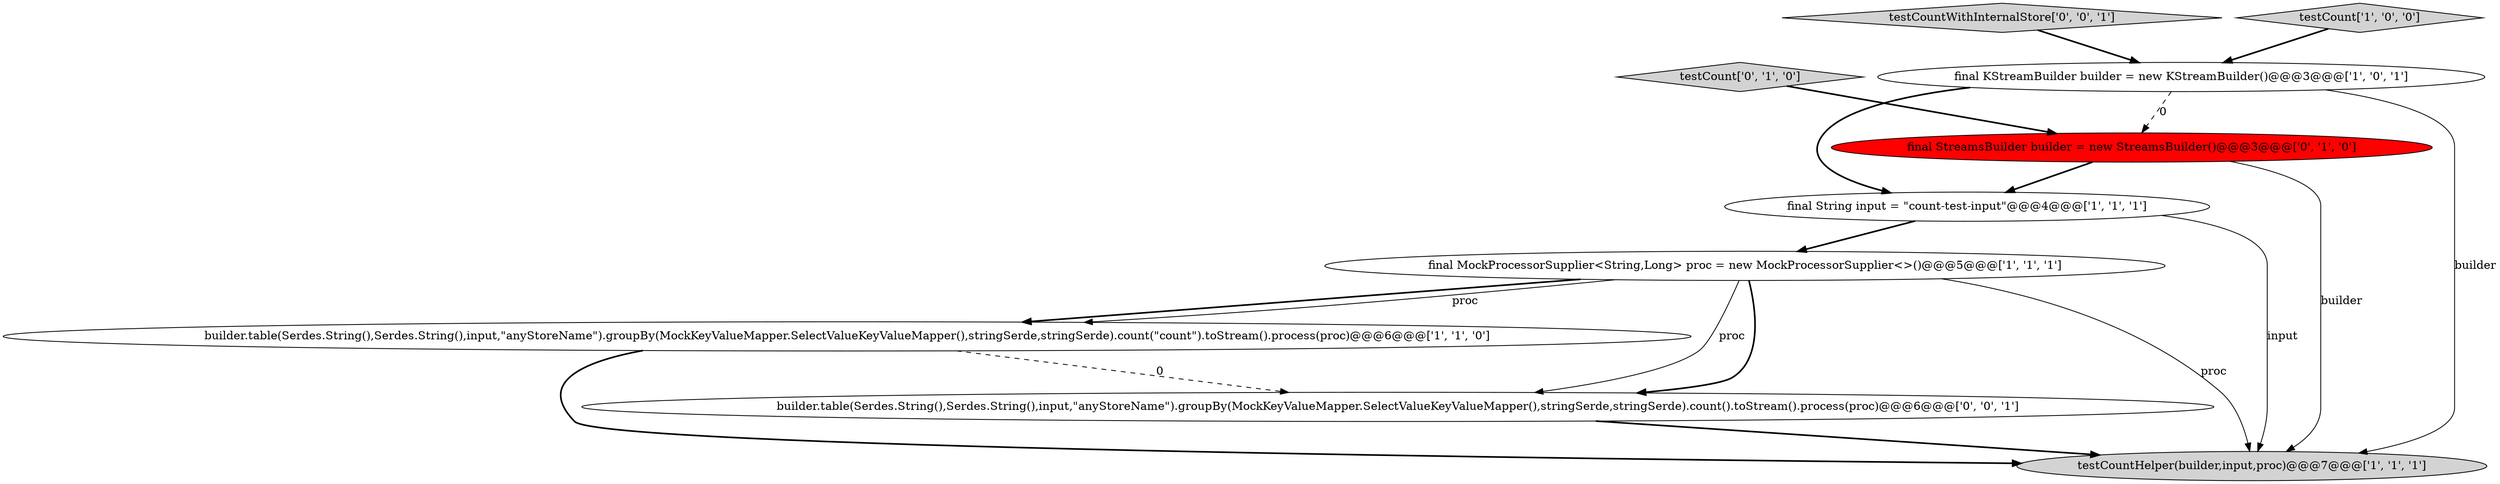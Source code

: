digraph {
7 [style = filled, label = "testCount['0', '1', '0']", fillcolor = lightgray, shape = diamond image = "AAA0AAABBB2BBB"];
5 [style = filled, label = "final MockProcessorSupplier<String,Long> proc = new MockProcessorSupplier<>()@@@5@@@['1', '1', '1']", fillcolor = white, shape = ellipse image = "AAA0AAABBB1BBB"];
1 [style = filled, label = "final KStreamBuilder builder = new KStreamBuilder()@@@3@@@['1', '0', '1']", fillcolor = white, shape = ellipse image = "AAA0AAABBB1BBB"];
4 [style = filled, label = "final String input = \"count-test-input\"@@@4@@@['1', '1', '1']", fillcolor = white, shape = ellipse image = "AAA0AAABBB1BBB"];
9 [style = filled, label = "builder.table(Serdes.String(),Serdes.String(),input,\"anyStoreName\").groupBy(MockKeyValueMapper.SelectValueKeyValueMapper(),stringSerde,stringSerde).count().toStream().process(proc)@@@6@@@['0', '0', '1']", fillcolor = white, shape = ellipse image = "AAA0AAABBB3BBB"];
2 [style = filled, label = "builder.table(Serdes.String(),Serdes.String(),input,\"anyStoreName\").groupBy(MockKeyValueMapper.SelectValueKeyValueMapper(),stringSerde,stringSerde).count(\"count\").toStream().process(proc)@@@6@@@['1', '1', '0']", fillcolor = white, shape = ellipse image = "AAA0AAABBB1BBB"];
3 [style = filled, label = "testCountHelper(builder,input,proc)@@@7@@@['1', '1', '1']", fillcolor = lightgray, shape = ellipse image = "AAA0AAABBB1BBB"];
6 [style = filled, label = "final StreamsBuilder builder = new StreamsBuilder()@@@3@@@['0', '1', '0']", fillcolor = red, shape = ellipse image = "AAA1AAABBB2BBB"];
8 [style = filled, label = "testCountWithInternalStore['0', '0', '1']", fillcolor = lightgray, shape = diamond image = "AAA0AAABBB3BBB"];
0 [style = filled, label = "testCount['1', '0', '0']", fillcolor = lightgray, shape = diamond image = "AAA0AAABBB1BBB"];
6->3 [style = solid, label="builder"];
9->3 [style = bold, label=""];
8->1 [style = bold, label=""];
6->4 [style = bold, label=""];
5->3 [style = solid, label="proc"];
5->2 [style = bold, label=""];
1->4 [style = bold, label=""];
7->6 [style = bold, label=""];
1->3 [style = solid, label="builder"];
5->9 [style = bold, label=""];
2->9 [style = dashed, label="0"];
4->5 [style = bold, label=""];
0->1 [style = bold, label=""];
4->3 [style = solid, label="input"];
1->6 [style = dashed, label="0"];
2->3 [style = bold, label=""];
5->9 [style = solid, label="proc"];
5->2 [style = solid, label="proc"];
}
